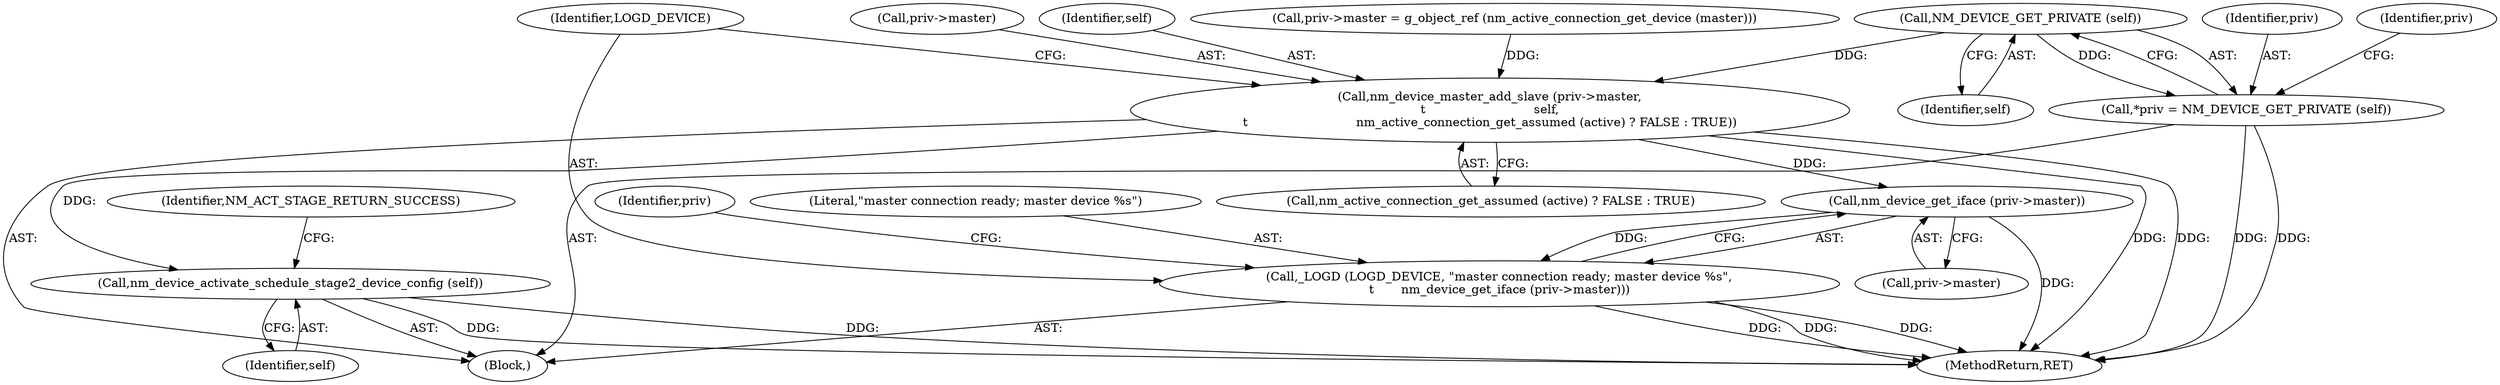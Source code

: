 digraph "0_NetworkManager_d5fc88e573fa58b93034b04d35a2454f5d28cad9@pointer" {
"1003537" [label="(Call,NM_DEVICE_GET_PRIVATE (self))"];
"1003535" [label="(Call,*priv = NM_DEVICE_GET_PRIVATE (self))"];
"1003560" [label="(Call,nm_device_master_add_slave (priv->master,\n\t                            self,\n\t                            nm_active_connection_get_assumed (active) ? FALSE : TRUE))"];
"1003573" [label="(Call,nm_device_get_iface (priv->master))"];
"1003570" [label="(Call,_LOGD (LOGD_DEVICE, \"master connection ready; master device %s\",\n\t       nm_device_get_iface (priv->master)))"];
"1003592" [label="(Call,nm_device_activate_schedule_stage2_device_config (self))"];
"1003593" [label="(Identifier,self)"];
"1003571" [label="(Identifier,LOGD_DEVICE)"];
"1003579" [label="(Identifier,priv)"];
"1003572" [label="(Literal,\"master connection ready; master device %s\")"];
"1003537" [label="(Call,NM_DEVICE_GET_PRIVATE (self))"];
"1003536" [label="(Identifier,priv)"];
"1003533" [label="(Block,)"];
"1003561" [label="(Call,priv->master)"];
"1003592" [label="(Call,nm_device_activate_schedule_stage2_device_config (self))"];
"1003535" [label="(Call,*priv = NM_DEVICE_GET_PRIVATE (self))"];
"1003560" [label="(Call,nm_device_master_add_slave (priv->master,\n\t                            self,\n\t                            nm_active_connection_get_assumed (active) ? FALSE : TRUE))"];
"1003543" [label="(Identifier,priv)"];
"1003538" [label="(Identifier,self)"];
"1003565" [label="(Call,nm_active_connection_get_assumed (active) ? FALSE : TRUE)"];
"1003564" [label="(Identifier,self)"];
"1003553" [label="(Call,priv->master = g_object_ref (nm_active_connection_get_device (master)))"];
"1003596" [label="(Identifier,NM_ACT_STAGE_RETURN_SUCCESS)"];
"1003574" [label="(Call,priv->master)"];
"1003570" [label="(Call,_LOGD (LOGD_DEVICE, \"master connection ready; master device %s\",\n\t       nm_device_get_iface (priv->master)))"];
"1007368" [label="(MethodReturn,RET)"];
"1003573" [label="(Call,nm_device_get_iface (priv->master))"];
"1003537" -> "1003535"  [label="AST: "];
"1003537" -> "1003538"  [label="CFG: "];
"1003538" -> "1003537"  [label="AST: "];
"1003535" -> "1003537"  [label="CFG: "];
"1003537" -> "1003535"  [label="DDG: "];
"1003537" -> "1003560"  [label="DDG: "];
"1003535" -> "1003533"  [label="AST: "];
"1003536" -> "1003535"  [label="AST: "];
"1003543" -> "1003535"  [label="CFG: "];
"1003535" -> "1007368"  [label="DDG: "];
"1003535" -> "1007368"  [label="DDG: "];
"1003560" -> "1003533"  [label="AST: "];
"1003560" -> "1003565"  [label="CFG: "];
"1003561" -> "1003560"  [label="AST: "];
"1003564" -> "1003560"  [label="AST: "];
"1003565" -> "1003560"  [label="AST: "];
"1003571" -> "1003560"  [label="CFG: "];
"1003560" -> "1007368"  [label="DDG: "];
"1003560" -> "1007368"  [label="DDG: "];
"1003553" -> "1003560"  [label="DDG: "];
"1003560" -> "1003573"  [label="DDG: "];
"1003560" -> "1003592"  [label="DDG: "];
"1003573" -> "1003570"  [label="AST: "];
"1003573" -> "1003574"  [label="CFG: "];
"1003574" -> "1003573"  [label="AST: "];
"1003570" -> "1003573"  [label="CFG: "];
"1003573" -> "1007368"  [label="DDG: "];
"1003573" -> "1003570"  [label="DDG: "];
"1003570" -> "1003533"  [label="AST: "];
"1003571" -> "1003570"  [label="AST: "];
"1003572" -> "1003570"  [label="AST: "];
"1003579" -> "1003570"  [label="CFG: "];
"1003570" -> "1007368"  [label="DDG: "];
"1003570" -> "1007368"  [label="DDG: "];
"1003570" -> "1007368"  [label="DDG: "];
"1003592" -> "1003533"  [label="AST: "];
"1003592" -> "1003593"  [label="CFG: "];
"1003593" -> "1003592"  [label="AST: "];
"1003596" -> "1003592"  [label="CFG: "];
"1003592" -> "1007368"  [label="DDG: "];
"1003592" -> "1007368"  [label="DDG: "];
}

